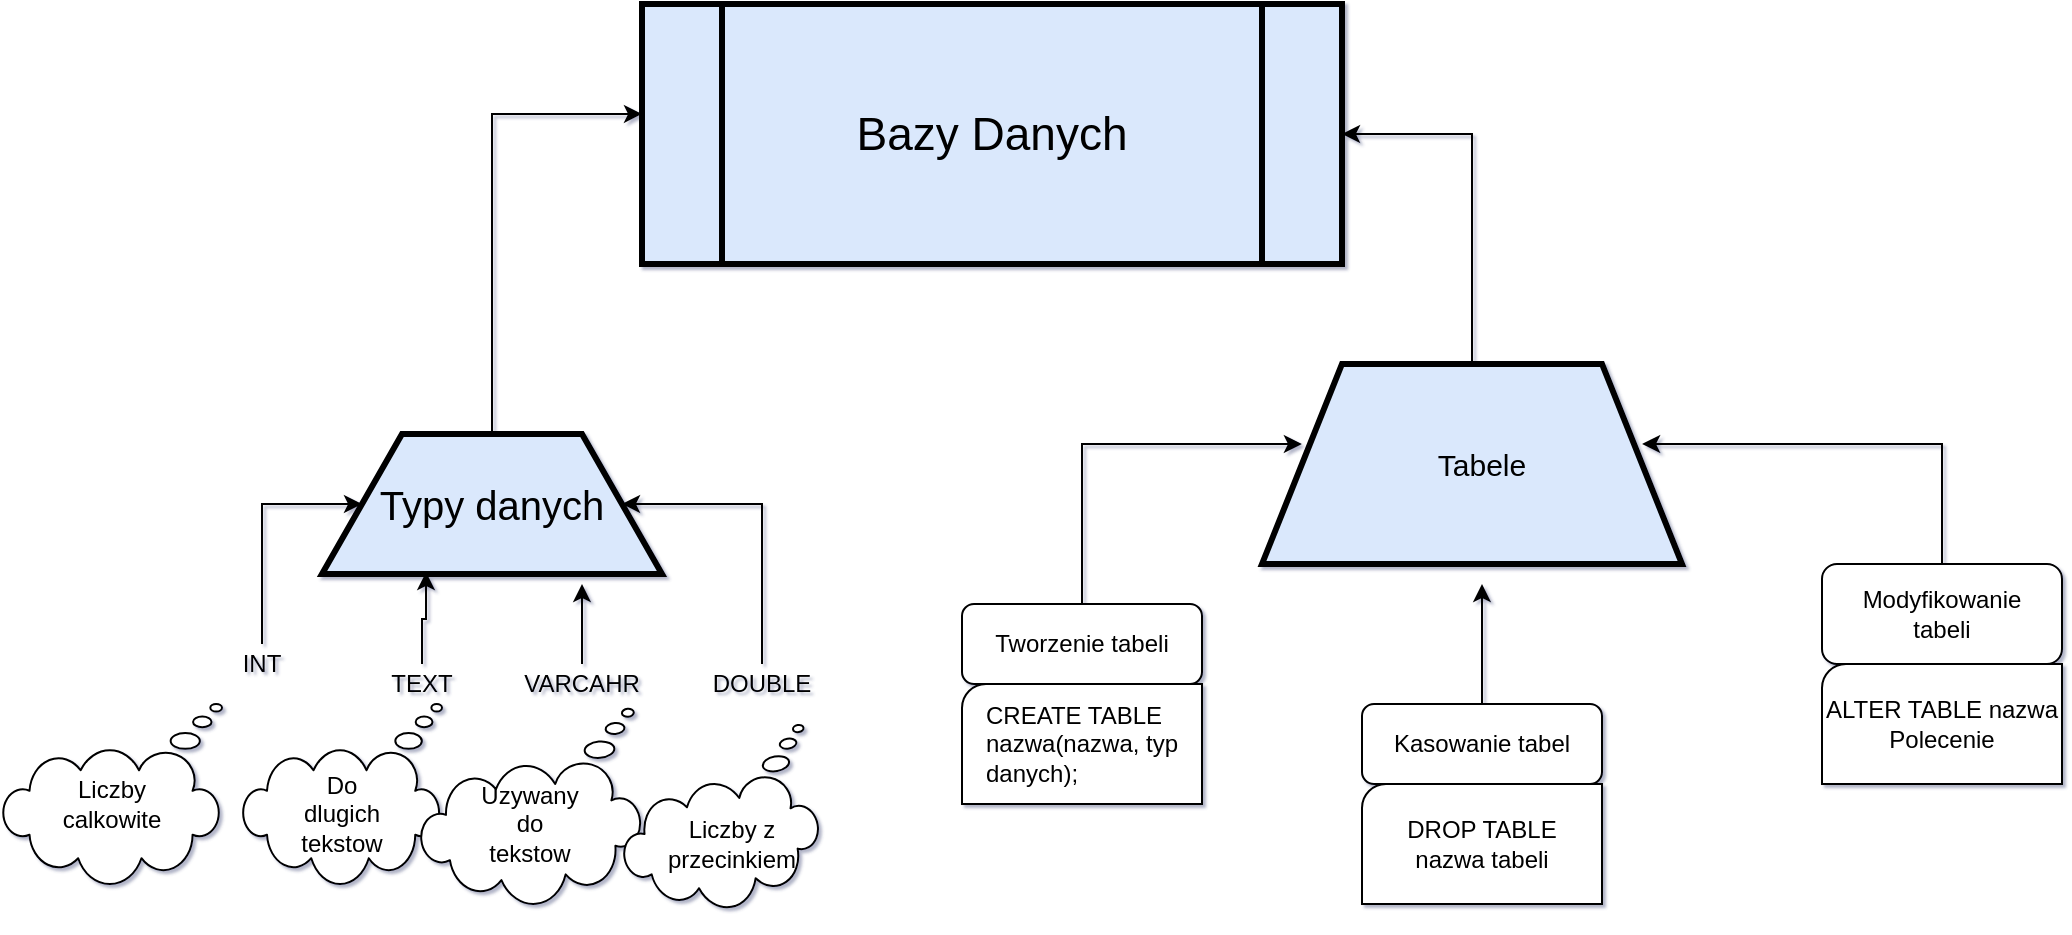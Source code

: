 <mxfile version="14.6.8" type="device"><diagram id="PHK8PqRrelfssxnqw212" name="Page-1"><mxGraphModel dx="2272" dy="766" grid="1" gridSize="10" guides="1" tooltips="1" connect="1" arrows="1" fold="1" page="1" pageScale="1" pageWidth="850" pageHeight="1100" math="0" shadow="1"><root><mxCell id="0"/><mxCell id="1" parent="0"/><mxCell id="qkwIIU_0xl9fNbyqcXkO-58" style="edgeStyle=orthogonalEdgeStyle;rounded=0;orthogonalLoop=1;jettySize=auto;html=1;exitX=0.5;exitY=0;exitDx=0;exitDy=0;entryX=0;entryY=0.423;entryDx=0;entryDy=0;entryPerimeter=0;" parent="1" source="qkwIIU_0xl9fNbyqcXkO-51" target="qkwIIU_0xl9fNbyqcXkO-1" edge="1"><mxGeometry relative="1" as="geometry"/></mxCell><mxCell id="qkwIIU_0xl9fNbyqcXkO-51" value="" style="shape=trapezoid;perimeter=trapezoidPerimeter;whiteSpace=wrap;html=1;fixedSize=1;size=40;fillColor=#dae8fc;strokeWidth=3;" parent="1" vertex="1"><mxGeometry x="80" y="255" width="170" height="70" as="geometry"/></mxCell><mxCell id="qkwIIU_0xl9fNbyqcXkO-1" value="" style="shape=process;whiteSpace=wrap;html=1;backgroundOutline=1;fillColor=#dae8fc;size=0.114;strokeWidth=3;" parent="1" vertex="1"><mxGeometry x="240" y="40" width="350" height="130" as="geometry"/></mxCell><mxCell id="qkwIIU_0xl9fNbyqcXkO-2" value="&lt;font style=&quot;font-size: 23px&quot;&gt;Bazy Danych&lt;/font&gt;" style="text;html=1;strokeColor=none;fillColor=none;align=center;verticalAlign=middle;whiteSpace=wrap;rounded=0;" parent="1" vertex="1"><mxGeometry x="295" y="65" width="240" height="80" as="geometry"/></mxCell><mxCell id="qkwIIU_0xl9fNbyqcXkO-3" value="&lt;font style=&quot;font-size: 20px&quot;&gt;Typy danych&lt;/font&gt;" style="text;html=1;strokeColor=none;fillColor=none;align=center;verticalAlign=middle;whiteSpace=wrap;rounded=0;" parent="1" vertex="1"><mxGeometry x="100" y="270" width="130" height="40" as="geometry"/></mxCell><mxCell id="qkwIIU_0xl9fNbyqcXkO-54" style="edgeStyle=orthogonalEdgeStyle;rounded=0;orthogonalLoop=1;jettySize=auto;html=1;exitX=0.5;exitY=0;exitDx=0;exitDy=0;entryX=0;entryY=0.5;entryDx=0;entryDy=0;" parent="1" source="qkwIIU_0xl9fNbyqcXkO-6" target="qkwIIU_0xl9fNbyqcXkO-3" edge="1"><mxGeometry relative="1" as="geometry"/></mxCell><mxCell id="qkwIIU_0xl9fNbyqcXkO-6" value="INT" style="text;html=1;strokeColor=none;fillColor=none;align=center;verticalAlign=middle;whiteSpace=wrap;rounded=0;" parent="1" vertex="1"><mxGeometry x="30" y="360" width="40" height="20" as="geometry"/></mxCell><mxCell id="qkwIIU_0xl9fNbyqcXkO-55" style="edgeStyle=orthogonalEdgeStyle;rounded=0;orthogonalLoop=1;jettySize=auto;html=1;exitX=0.5;exitY=0;exitDx=0;exitDy=0;entryX=0.306;entryY=0.986;entryDx=0;entryDy=0;entryPerimeter=0;" parent="1" source="qkwIIU_0xl9fNbyqcXkO-8" target="qkwIIU_0xl9fNbyqcXkO-51" edge="1"><mxGeometry relative="1" as="geometry"/></mxCell><mxCell id="qkwIIU_0xl9fNbyqcXkO-8" value="TEXT" style="text;html=1;strokeColor=none;fillColor=none;align=center;verticalAlign=middle;whiteSpace=wrap;rounded=0;" parent="1" vertex="1"><mxGeometry x="110" y="370" width="40" height="20" as="geometry"/></mxCell><mxCell id="qkwIIU_0xl9fNbyqcXkO-56" style="edgeStyle=orthogonalEdgeStyle;rounded=0;orthogonalLoop=1;jettySize=auto;html=1;exitX=0.5;exitY=0;exitDx=0;exitDy=0;" parent="1" source="qkwIIU_0xl9fNbyqcXkO-11" edge="1"><mxGeometry relative="1" as="geometry"><mxPoint x="210" y="330" as="targetPoint"/></mxGeometry></mxCell><mxCell id="qkwIIU_0xl9fNbyqcXkO-11" value="VARCAHR" style="text;html=1;strokeColor=none;fillColor=none;align=center;verticalAlign=middle;whiteSpace=wrap;rounded=0;" parent="1" vertex="1"><mxGeometry x="190" y="370" width="40" height="20" as="geometry"/></mxCell><mxCell id="qkwIIU_0xl9fNbyqcXkO-16" style="edgeStyle=orthogonalEdgeStyle;rounded=0;orthogonalLoop=1;jettySize=auto;html=1;exitX=0.5;exitY=0;exitDx=0;exitDy=0;entryX=1;entryY=0.5;entryDx=0;entryDy=0;" parent="1" source="qkwIIU_0xl9fNbyqcXkO-13" target="qkwIIU_0xl9fNbyqcXkO-1" edge="1"><mxGeometry relative="1" as="geometry"/></mxCell><mxCell id="qkwIIU_0xl9fNbyqcXkO-13" value="" style="shape=trapezoid;perimeter=trapezoidPerimeter;whiteSpace=wrap;html=1;fixedSize=1;size=40;fillColor=#dae8fc;strokeWidth=3;" parent="1" vertex="1"><mxGeometry x="550" y="220" width="210" height="100" as="geometry"/></mxCell><mxCell id="qkwIIU_0xl9fNbyqcXkO-14" value="&lt;font style=&quot;font-size: 15px&quot;&gt;Tabele&lt;/font&gt;" style="text;html=1;strokeColor=none;fillColor=none;align=center;verticalAlign=middle;whiteSpace=wrap;rounded=0;" parent="1" vertex="1"><mxGeometry x="610" y="250" width="100" height="40" as="geometry"/></mxCell><mxCell id="qkwIIU_0xl9fNbyqcXkO-20" style="edgeStyle=orthogonalEdgeStyle;rounded=0;orthogonalLoop=1;jettySize=auto;html=1;exitX=0.5;exitY=0;exitDx=0;exitDy=0;entryX=0.095;entryY=0.4;entryDx=0;entryDy=0;entryPerimeter=0;" parent="1" source="qkwIIU_0xl9fNbyqcXkO-17" target="qkwIIU_0xl9fNbyqcXkO-13" edge="1"><mxGeometry relative="1" as="geometry"><Array as="points"><mxPoint x="460" y="260"/></Array></mxGeometry></mxCell><mxCell id="qkwIIU_0xl9fNbyqcXkO-17" value="" style="rounded=1;whiteSpace=wrap;html=1;" parent="1" vertex="1"><mxGeometry x="400" y="340" width="120" height="40" as="geometry"/></mxCell><mxCell id="qkwIIU_0xl9fNbyqcXkO-18" value="Tworzenie tabeli" style="text;html=1;strokeColor=none;fillColor=none;align=center;verticalAlign=middle;whiteSpace=wrap;rounded=0;" parent="1" vertex="1"><mxGeometry x="410" y="350" width="100" height="20" as="geometry"/></mxCell><mxCell id="qkwIIU_0xl9fNbyqcXkO-23" value="" style="verticalLabelPosition=bottom;verticalAlign=top;html=1;shape=mxgraph.basic.corner_round_rect;dx=6;" parent="1" vertex="1"><mxGeometry x="400" y="380" width="120" height="60" as="geometry"/></mxCell><mxCell id="qkwIIU_0xl9fNbyqcXkO-25" value="CREATE TABLE nazwa(nazwa, typ danych);" style="text;html=1;strokeColor=none;fillColor=none;align=left;verticalAlign=middle;whiteSpace=wrap;rounded=0;" parent="1" vertex="1"><mxGeometry x="410" y="380" width="120" height="60" as="geometry"/></mxCell><mxCell id="qkwIIU_0xl9fNbyqcXkO-30" style="edgeStyle=orthogonalEdgeStyle;rounded=0;orthogonalLoop=1;jettySize=auto;html=1;exitX=0.5;exitY=0;exitDx=0;exitDy=0;" parent="1" source="qkwIIU_0xl9fNbyqcXkO-27" edge="1"><mxGeometry relative="1" as="geometry"><mxPoint x="660" y="330" as="targetPoint"/></mxGeometry></mxCell><mxCell id="qkwIIU_0xl9fNbyqcXkO-27" value="" style="rounded=1;whiteSpace=wrap;html=1;" parent="1" vertex="1"><mxGeometry x="600" y="390" width="120" height="40" as="geometry"/></mxCell><mxCell id="qkwIIU_0xl9fNbyqcXkO-29" value="" style="verticalLabelPosition=bottom;verticalAlign=top;html=1;shape=mxgraph.basic.corner_round_rect;dx=6;" parent="1" vertex="1"><mxGeometry x="600" y="430" width="120" height="60" as="geometry"/></mxCell><mxCell id="qkwIIU_0xl9fNbyqcXkO-31" value="Kasowanie tabel" style="text;html=1;strokeColor=none;fillColor=none;align=center;verticalAlign=middle;whiteSpace=wrap;rounded=0;" parent="1" vertex="1"><mxGeometry x="610" y="400" width="100" height="20" as="geometry"/></mxCell><mxCell id="qkwIIU_0xl9fNbyqcXkO-32" value="DROP TABLE nazwa tabeli" style="text;html=1;strokeColor=none;fillColor=none;align=center;verticalAlign=middle;whiteSpace=wrap;rounded=0;" parent="1" vertex="1"><mxGeometry x="605" y="435" width="110" height="50" as="geometry"/></mxCell><mxCell id="qkwIIU_0xl9fNbyqcXkO-37" style="edgeStyle=orthogonalEdgeStyle;rounded=0;orthogonalLoop=1;jettySize=auto;html=1;exitX=0.5;exitY=0;exitDx=0;exitDy=0;entryX=0.905;entryY=0.4;entryDx=0;entryDy=0;entryPerimeter=0;" parent="1" source="qkwIIU_0xl9fNbyqcXkO-33" target="qkwIIU_0xl9fNbyqcXkO-13" edge="1"><mxGeometry relative="1" as="geometry"/></mxCell><mxCell id="qkwIIU_0xl9fNbyqcXkO-33" value="" style="rounded=1;whiteSpace=wrap;html=1;" parent="1" vertex="1"><mxGeometry x="830" y="320" width="120" height="50" as="geometry"/></mxCell><mxCell id="qkwIIU_0xl9fNbyqcXkO-34" value="Modyfikowanie&lt;br&gt;tabeli" style="text;html=1;strokeColor=none;fillColor=none;align=center;verticalAlign=middle;whiteSpace=wrap;rounded=0;" parent="1" vertex="1"><mxGeometry x="840" y="330" width="100" height="30" as="geometry"/></mxCell><mxCell id="qkwIIU_0xl9fNbyqcXkO-35" value="" style="verticalLabelPosition=bottom;verticalAlign=top;html=1;shape=mxgraph.basic.corner_round_rect;dx=6;" parent="1" vertex="1"><mxGeometry x="830" y="370" width="120" height="60" as="geometry"/></mxCell><mxCell id="qkwIIU_0xl9fNbyqcXkO-36" value="ALTER TABLE nazwa&lt;br&gt;Polecenie" style="text;html=1;strokeColor=none;fillColor=none;align=center;verticalAlign=middle;whiteSpace=wrap;rounded=0;" parent="1" vertex="1"><mxGeometry x="830" y="380" width="120" height="40" as="geometry"/></mxCell><mxCell id="qkwIIU_0xl9fNbyqcXkO-57" style="edgeStyle=orthogonalEdgeStyle;rounded=0;orthogonalLoop=1;jettySize=auto;html=1;exitX=0.5;exitY=0;exitDx=0;exitDy=0;entryX=1;entryY=0.5;entryDx=0;entryDy=0;" parent="1" source="qkwIIU_0xl9fNbyqcXkO-38" target="qkwIIU_0xl9fNbyqcXkO-3" edge="1"><mxGeometry relative="1" as="geometry"/></mxCell><mxCell id="qkwIIU_0xl9fNbyqcXkO-38" value="DOUBLE" style="text;html=1;strokeColor=none;fillColor=none;align=center;verticalAlign=middle;whiteSpace=wrap;rounded=0;" parent="1" vertex="1"><mxGeometry x="280" y="370" width="40" height="20" as="geometry"/></mxCell><mxCell id="qkwIIU_0xl9fNbyqcXkO-41" value="" style="whiteSpace=wrap;html=1;shape=mxgraph.basic.cloud_callout;rotation=-180;" parent="1" vertex="1"><mxGeometry x="-80" y="390" width="110" height="90" as="geometry"/></mxCell><mxCell id="qkwIIU_0xl9fNbyqcXkO-43" value="Liczby calkowite" style="text;html=1;strokeColor=none;fillColor=none;align=center;verticalAlign=middle;whiteSpace=wrap;rounded=0;" parent="1" vertex="1"><mxGeometry x="-45" y="430" width="40" height="20" as="geometry"/></mxCell><mxCell id="qkwIIU_0xl9fNbyqcXkO-44" value="" style="whiteSpace=wrap;html=1;shape=mxgraph.basic.cloud_callout;rotation=-180;" parent="1" vertex="1"><mxGeometry x="40" y="390" width="100" height="90" as="geometry"/></mxCell><mxCell id="qkwIIU_0xl9fNbyqcXkO-45" value="Do dlugich tekstow" style="text;html=1;strokeColor=none;fillColor=none;align=center;verticalAlign=middle;whiteSpace=wrap;rounded=0;" parent="1" vertex="1"><mxGeometry x="70" y="435" width="40" height="20" as="geometry"/></mxCell><mxCell id="qkwIIU_0xl9fNbyqcXkO-46" value="" style="whiteSpace=wrap;html=1;shape=mxgraph.basic.cloud_callout;rotation=-185;" parent="1" vertex="1"><mxGeometry x="127.95" y="396.87" width="112.05" height="93.13" as="geometry"/></mxCell><mxCell id="qkwIIU_0xl9fNbyqcXkO-47" value="Uzywany do tekstow" style="text;html=1;strokeColor=none;fillColor=none;align=center;verticalAlign=middle;whiteSpace=wrap;rounded=0;" parent="1" vertex="1"><mxGeometry x="163.98" y="440" width="40" height="20" as="geometry"/></mxCell><mxCell id="qkwIIU_0xl9fNbyqcXkO-48" value="" style="whiteSpace=wrap;html=1;shape=mxgraph.basic.cloud_callout;rotation=-190;" parent="1" vertex="1"><mxGeometry x="228.46" y="408.13" width="100" height="83.75" as="geometry"/></mxCell><mxCell id="qkwIIU_0xl9fNbyqcXkO-49" value="Liczby z przecinkiem" style="text;html=1;strokeColor=none;fillColor=none;align=center;verticalAlign=middle;whiteSpace=wrap;rounded=0;" parent="1" vertex="1"><mxGeometry x="265" y="450" width="40" height="20" as="geometry"/></mxCell></root></mxGraphModel></diagram></mxfile>